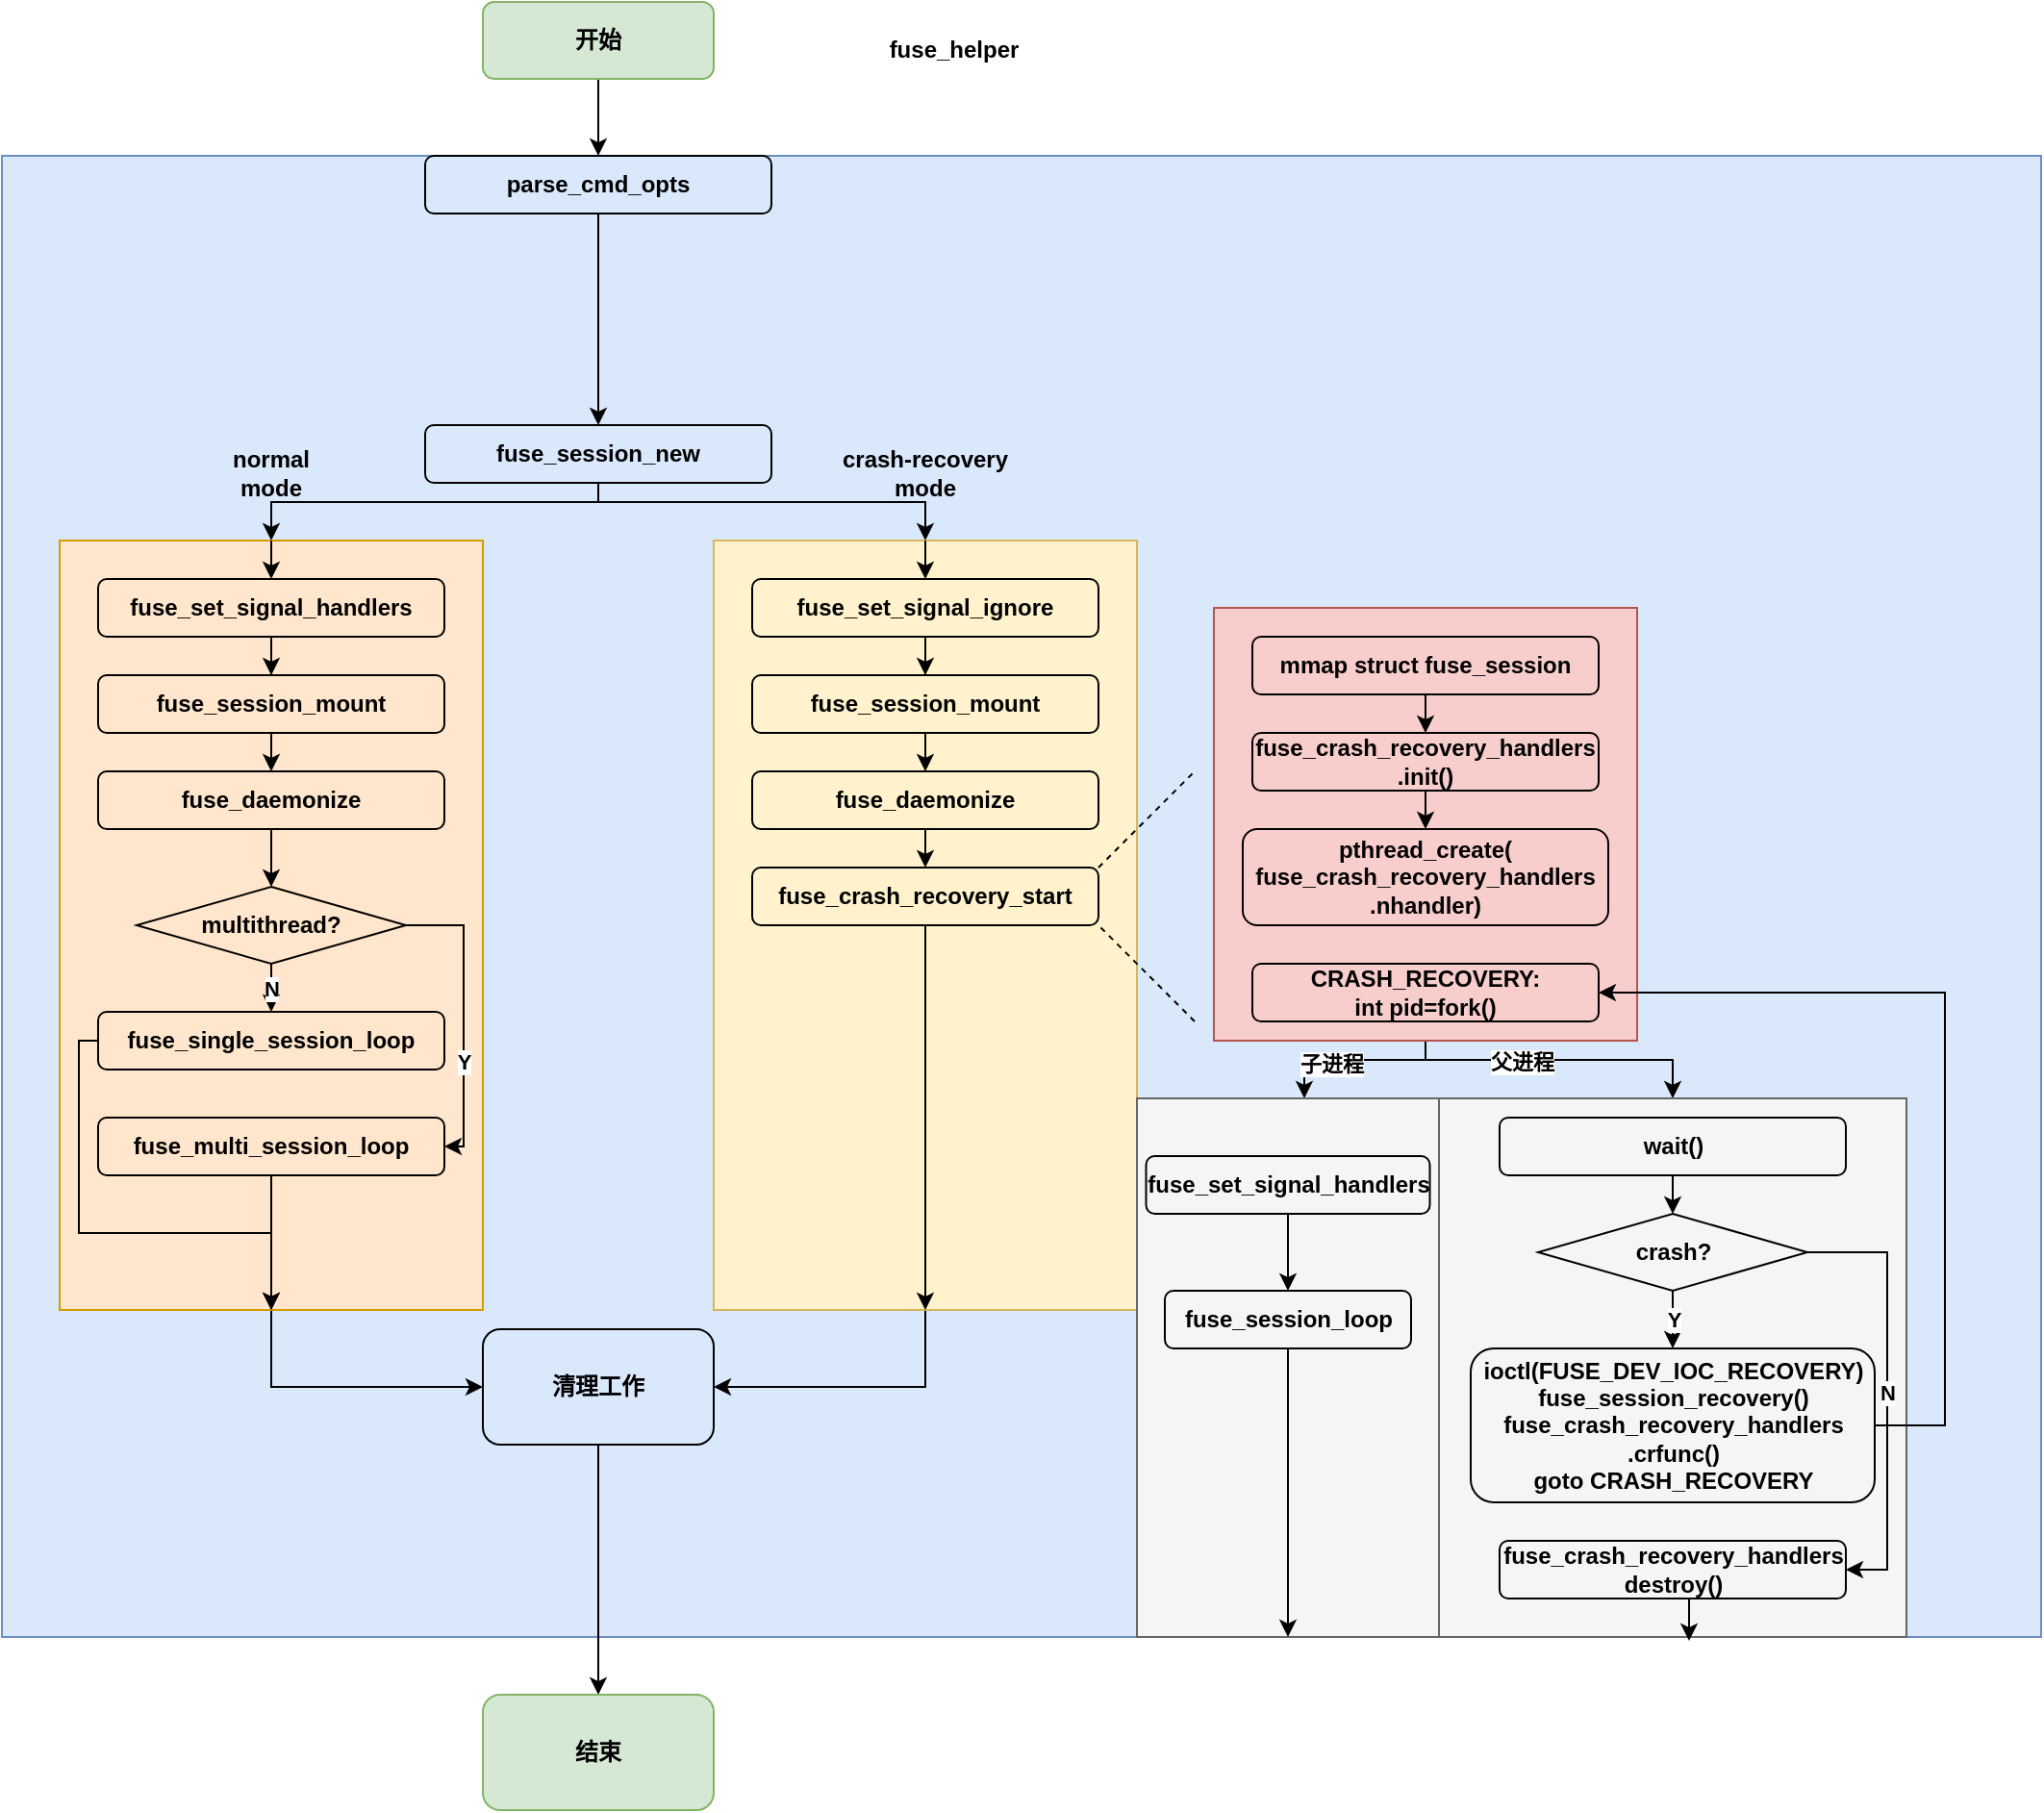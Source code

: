 <mxfile version="20.3.2" type="device"><diagram id="C5RBs43oDa-KdzZeNtuy" name="Page-1"><mxGraphModel dx="1422" dy="754" grid="1" gridSize="10" guides="1" tooltips="1" connect="1" arrows="1" fold="1" page="1" pageScale="1" pageWidth="827" pageHeight="1169" math="0" shadow="0"><root><mxCell id="WIyWlLk6GJQsqaUBKTNV-0"/><mxCell id="WIyWlLk6GJQsqaUBKTNV-1" parent="WIyWlLk6GJQsqaUBKTNV-0"/><mxCell id="Gk9i9_02Uk2sgS5gC6Cs-0" value="" style="rounded=0;whiteSpace=wrap;html=1;fillColor=#dae8fc;strokeColor=#6c8ebf;fontStyle=1" parent="WIyWlLk6GJQsqaUBKTNV-1" vertex="1"><mxGeometry x="80" y="140" width="1060" height="770" as="geometry"/></mxCell><mxCell id="WAughdBXiw2zm2BlWf6I-3" style="edgeStyle=orthogonalEdgeStyle;rounded=0;orthogonalLoop=1;jettySize=auto;html=1;exitX=0.5;exitY=1;exitDx=0;exitDy=0;fontStyle=1" parent="WIyWlLk6GJQsqaUBKTNV-1" source="WIyWlLk6GJQsqaUBKTNV-3" target="WAughdBXiw2zm2BlWf6I-2" edge="1"><mxGeometry relative="1" as="geometry"/></mxCell><mxCell id="WIyWlLk6GJQsqaUBKTNV-3" value="&lt;span&gt;开始&lt;/span&gt;" style="rounded=1;whiteSpace=wrap;html=1;fontSize=12;glass=0;strokeWidth=1;shadow=0;fillColor=#d5e8d4;strokeColor=#82b366;fontStyle=1" parent="WIyWlLk6GJQsqaUBKTNV-1" vertex="1"><mxGeometry x="330" y="60" width="120" height="40" as="geometry"/></mxCell><mxCell id="WAughdBXiw2zm2BlWf6I-1" value="&lt;span&gt;normal mode&lt;/span&gt;" style="text;html=1;strokeColor=none;fillColor=none;align=center;verticalAlign=middle;whiteSpace=wrap;rounded=0;fontStyle=1" parent="WIyWlLk6GJQsqaUBKTNV-1" vertex="1"><mxGeometry x="190" y="290" width="60" height="30" as="geometry"/></mxCell><mxCell id="WAughdBXiw2zm2BlWf6I-5" style="edgeStyle=orthogonalEdgeStyle;rounded=0;orthogonalLoop=1;jettySize=auto;html=1;exitX=0.5;exitY=1;exitDx=0;exitDy=0;fontStyle=1;entryX=0.5;entryY=0;entryDx=0;entryDy=0;" parent="WIyWlLk6GJQsqaUBKTNV-1" source="WAughdBXiw2zm2BlWf6I-2" target="WAughdBXiw2zm2BlWf6I-7" edge="1"><mxGeometry relative="1" as="geometry"><mxPoint x="390.034" y="210" as="targetPoint"/></mxGeometry></mxCell><mxCell id="WAughdBXiw2zm2BlWf6I-2" value="&lt;span&gt;parse_cmd_opts&lt;/span&gt;" style="rounded=1;whiteSpace=wrap;html=1;fillColor=none;fontStyle=1" parent="WIyWlLk6GJQsqaUBKTNV-1" vertex="1"><mxGeometry x="300" y="140" width="180" height="30" as="geometry"/></mxCell><mxCell id="WAughdBXiw2zm2BlWf6I-13" style="edgeStyle=orthogonalEdgeStyle;rounded=0;orthogonalLoop=1;jettySize=auto;html=1;exitX=0.5;exitY=1;exitDx=0;exitDy=0;entryX=0.5;entryY=0;entryDx=0;entryDy=0;fontStyle=1" parent="WIyWlLk6GJQsqaUBKTNV-1" source="WAughdBXiw2zm2BlWf6I-7" target="WAughdBXiw2zm2BlWf6I-11" edge="1"><mxGeometry relative="1" as="geometry"><Array as="points"><mxPoint x="390" y="320"/><mxPoint x="560" y="320"/></Array></mxGeometry></mxCell><mxCell id="Gk9i9_02Uk2sgS5gC6Cs-8" style="edgeStyle=orthogonalEdgeStyle;rounded=0;orthogonalLoop=1;jettySize=auto;html=1;exitX=0.5;exitY=1;exitDx=0;exitDy=0;entryX=0.5;entryY=0;entryDx=0;entryDy=0;fontStyle=1" parent="WIyWlLk6GJQsqaUBKTNV-1" source="WAughdBXiw2zm2BlWf6I-7" target="WAughdBXiw2zm2BlWf6I-10" edge="1"><mxGeometry relative="1" as="geometry"><Array as="points"><mxPoint x="390" y="320"/><mxPoint x="220" y="320"/></Array></mxGeometry></mxCell><mxCell id="WAughdBXiw2zm2BlWf6I-7" value="&lt;span&gt;fuse_session_new&lt;/span&gt;" style="rounded=1;whiteSpace=wrap;html=1;fillColor=none;fontStyle=1" parent="WIyWlLk6GJQsqaUBKTNV-1" vertex="1"><mxGeometry x="300" y="280" width="180" height="30" as="geometry"/></mxCell><mxCell id="Gk9i9_02Uk2sgS5gC6Cs-4" style="edgeStyle=orthogonalEdgeStyle;rounded=0;orthogonalLoop=1;jettySize=auto;html=1;exitX=0.5;exitY=0;exitDx=0;exitDy=0;entryX=0.5;entryY=0;entryDx=0;entryDy=0;fontStyle=1" parent="WIyWlLk6GJQsqaUBKTNV-1" source="WAughdBXiw2zm2BlWf6I-10" target="Gk9i9_02Uk2sgS5gC6Cs-3" edge="1"><mxGeometry relative="1" as="geometry"/></mxCell><mxCell id="Gk9i9_02Uk2sgS5gC6Cs-9" style="edgeStyle=orthogonalEdgeStyle;rounded=0;orthogonalLoop=1;jettySize=auto;html=1;exitX=0.5;exitY=0;exitDx=0;exitDy=0;entryX=0.5;entryY=0;entryDx=0;entryDy=0;fontStyle=1" parent="WIyWlLk6GJQsqaUBKTNV-1" source="WAughdBXiw2zm2BlWf6I-10" target="Gk9i9_02Uk2sgS5gC6Cs-3" edge="1"><mxGeometry relative="1" as="geometry"/></mxCell><mxCell id="Gk9i9_02Uk2sgS5gC6Cs-23" style="edgeStyle=orthogonalEdgeStyle;rounded=0;orthogonalLoop=1;jettySize=auto;html=1;exitX=0.5;exitY=1;exitDx=0;exitDy=0;entryX=0;entryY=0.5;entryDx=0;entryDy=0;fontStyle=1" parent="WIyWlLk6GJQsqaUBKTNV-1" source="WAughdBXiw2zm2BlWf6I-10" target="Gk9i9_02Uk2sgS5gC6Cs-19" edge="1"><mxGeometry relative="1" as="geometry"/></mxCell><mxCell id="Gk9i9_02Uk2sgS5gC6Cs-29" style="edgeStyle=orthogonalEdgeStyle;rounded=0;orthogonalLoop=1;jettySize=auto;html=1;exitX=0.5;exitY=0;exitDx=0;exitDy=0;entryX=0.5;entryY=0;entryDx=0;entryDy=0;fontStyle=1" parent="WIyWlLk6GJQsqaUBKTNV-1" source="WAughdBXiw2zm2BlWf6I-10" target="Gk9i9_02Uk2sgS5gC6Cs-3" edge="1"><mxGeometry relative="1" as="geometry"/></mxCell><mxCell id="WAughdBXiw2zm2BlWf6I-10" value="" style="rounded=0;whiteSpace=wrap;html=1;fillColor=#ffe6cc;strokeColor=#d79b00;fontStyle=1" parent="WIyWlLk6GJQsqaUBKTNV-1" vertex="1"><mxGeometry x="110" y="340" width="220" height="400" as="geometry"/></mxCell><mxCell id="Gk9i9_02Uk2sgS5gC6Cs-41" style="edgeStyle=orthogonalEdgeStyle;rounded=0;orthogonalLoop=1;jettySize=auto;html=1;exitX=0.5;exitY=0;exitDx=0;exitDy=0;entryX=0.5;entryY=0;entryDx=0;entryDy=0;fontStyle=1" parent="WIyWlLk6GJQsqaUBKTNV-1" source="WAughdBXiw2zm2BlWf6I-10" target="Gk9i9_02Uk2sgS5gC6Cs-3" edge="1"><mxGeometry relative="1" as="geometry"/></mxCell><mxCell id="Gk9i9_02Uk2sgS5gC6Cs-56" style="edgeStyle=orthogonalEdgeStyle;rounded=0;orthogonalLoop=1;jettySize=auto;html=1;exitX=0.5;exitY=1;exitDx=0;exitDy=0;entryX=1;entryY=0.5;entryDx=0;entryDy=0;fontStyle=1" parent="WIyWlLk6GJQsqaUBKTNV-1" source="WAughdBXiw2zm2BlWf6I-11" target="Gk9i9_02Uk2sgS5gC6Cs-19" edge="1"><mxGeometry relative="1" as="geometry"/></mxCell><mxCell id="WAughdBXiw2zm2BlWf6I-11" value="" style="rounded=0;whiteSpace=wrap;html=1;fillColor=#fff2cc;strokeColor=#d6b656;fontStyle=1" parent="WIyWlLk6GJQsqaUBKTNV-1" vertex="1"><mxGeometry x="450" y="340" width="220" height="400" as="geometry"/></mxCell><mxCell id="Gk9i9_02Uk2sgS5gC6Cs-50" style="edgeStyle=orthogonalEdgeStyle;rounded=0;orthogonalLoop=1;jettySize=auto;html=1;exitX=0.5;exitY=0;exitDx=0;exitDy=0;entryX=0.5;entryY=0;entryDx=0;entryDy=0;fontStyle=1" parent="WIyWlLk6GJQsqaUBKTNV-1" source="WAughdBXiw2zm2BlWf6I-11" target="Gk9i9_02Uk2sgS5gC6Cs-47" edge="1"><mxGeometry relative="1" as="geometry"/></mxCell><mxCell id="WAughdBXiw2zm2BlWf6I-14" value="&lt;span&gt;crash-recovery mode&lt;/span&gt;" style="text;html=1;strokeColor=none;fillColor=none;align=center;verticalAlign=middle;whiteSpace=wrap;rounded=0;fontStyle=1" parent="WIyWlLk6GJQsqaUBKTNV-1" vertex="1"><mxGeometry x="515" y="290" width="90" height="30" as="geometry"/></mxCell><mxCell id="Gk9i9_02Uk2sgS5gC6Cs-1" value="&lt;span&gt;fuse_helper&lt;/span&gt;" style="text;html=1;strokeColor=none;fillColor=none;align=center;verticalAlign=middle;whiteSpace=wrap;rounded=0;fontStyle=1" parent="WIyWlLk6GJQsqaUBKTNV-1" vertex="1"><mxGeometry x="520" y="70" width="110" height="30" as="geometry"/></mxCell><mxCell id="Gk9i9_02Uk2sgS5gC6Cs-30" style="edgeStyle=orthogonalEdgeStyle;rounded=0;orthogonalLoop=1;jettySize=auto;html=1;exitX=0.5;exitY=1;exitDx=0;exitDy=0;fontStyle=1" parent="WIyWlLk6GJQsqaUBKTNV-1" source="Gk9i9_02Uk2sgS5gC6Cs-3" target="Gk9i9_02Uk2sgS5gC6Cs-27" edge="1"><mxGeometry relative="1" as="geometry"/></mxCell><mxCell id="Gk9i9_02Uk2sgS5gC6Cs-3" value="&lt;span&gt;fuse_set_signal_handlers&lt;/span&gt;" style="rounded=1;whiteSpace=wrap;html=1;fillColor=none;fontStyle=1" parent="WIyWlLk6GJQsqaUBKTNV-1" vertex="1"><mxGeometry x="130" y="360" width="180" height="30" as="geometry"/></mxCell><mxCell id="Gk9i9_02Uk2sgS5gC6Cs-15" value="&lt;span&gt;N&lt;/span&gt;" style="edgeStyle=orthogonalEdgeStyle;rounded=0;orthogonalLoop=1;jettySize=auto;html=1;exitX=0.5;exitY=1;exitDx=0;exitDy=0;entryX=0.5;entryY=0;entryDx=0;entryDy=0;fontStyle=1" parent="WIyWlLk6GJQsqaUBKTNV-1" source="Gk9i9_02Uk2sgS5gC6Cs-10" target="Gk9i9_02Uk2sgS5gC6Cs-14" edge="1"><mxGeometry relative="1" as="geometry"/></mxCell><mxCell id="Gk9i9_02Uk2sgS5gC6Cs-18" style="edgeStyle=orthogonalEdgeStyle;rounded=0;orthogonalLoop=1;jettySize=auto;html=1;exitX=1;exitY=0.5;exitDx=0;exitDy=0;entryX=1;entryY=0.5;entryDx=0;entryDy=0;fontStyle=1" parent="WIyWlLk6GJQsqaUBKTNV-1" source="Gk9i9_02Uk2sgS5gC6Cs-10" target="Gk9i9_02Uk2sgS5gC6Cs-17" edge="1"><mxGeometry relative="1" as="geometry"><Array as="points"><mxPoint x="320" y="540"/><mxPoint x="320" y="655"/></Array></mxGeometry></mxCell><mxCell id="Gk9i9_02Uk2sgS5gC6Cs-36" value="&lt;span&gt;Y&lt;/span&gt;" style="edgeLabel;html=1;align=center;verticalAlign=middle;resizable=0;points=[];fontStyle=1" parent="Gk9i9_02Uk2sgS5gC6Cs-18" vertex="1" connectable="0"><mxGeometry x="0.305" relative="1" as="geometry"><mxPoint as="offset"/></mxGeometry></mxCell><mxCell id="Gk9i9_02Uk2sgS5gC6Cs-10" value="&lt;span&gt;multithread?&lt;/span&gt;" style="rhombus;whiteSpace=wrap;html=1;fillColor=none;fontStyle=1" parent="WIyWlLk6GJQsqaUBKTNV-1" vertex="1"><mxGeometry x="150" y="520" width="140" height="40" as="geometry"/></mxCell><mxCell id="Gk9i9_02Uk2sgS5gC6Cs-39" style="edgeStyle=orthogonalEdgeStyle;rounded=0;orthogonalLoop=1;jettySize=auto;html=1;exitX=0;exitY=0.5;exitDx=0;exitDy=0;fontStyle=1" parent="WIyWlLk6GJQsqaUBKTNV-1" source="Gk9i9_02Uk2sgS5gC6Cs-14" edge="1"><mxGeometry relative="1" as="geometry"><mxPoint x="220" y="740" as="targetPoint"/><Array as="points"><mxPoint x="120" y="600"/><mxPoint x="120" y="700"/><mxPoint x="220" y="700"/></Array></mxGeometry></mxCell><mxCell id="Gk9i9_02Uk2sgS5gC6Cs-14" value="&lt;span&gt;fuse_single_session_loop&lt;/span&gt;" style="rounded=1;whiteSpace=wrap;html=1;fillColor=none;fontStyle=1" parent="WIyWlLk6GJQsqaUBKTNV-1" vertex="1"><mxGeometry x="130" y="585" width="180" height="30" as="geometry"/></mxCell><mxCell id="Gk9i9_02Uk2sgS5gC6Cs-38" style="edgeStyle=orthogonalEdgeStyle;rounded=0;orthogonalLoop=1;jettySize=auto;html=1;exitX=0.5;exitY=1;exitDx=0;exitDy=0;entryX=0.5;entryY=1;entryDx=0;entryDy=0;fontStyle=1" parent="WIyWlLk6GJQsqaUBKTNV-1" source="Gk9i9_02Uk2sgS5gC6Cs-17" target="WAughdBXiw2zm2BlWf6I-10" edge="1"><mxGeometry relative="1" as="geometry"><Array as="points"><mxPoint x="220" y="720"/><mxPoint x="220" y="720"/></Array></mxGeometry></mxCell><mxCell id="Gk9i9_02Uk2sgS5gC6Cs-17" value="&lt;span&gt;fuse_multi_session_loop&lt;/span&gt;" style="rounded=1;whiteSpace=wrap;html=1;fillColor=none;fontStyle=1" parent="WIyWlLk6GJQsqaUBKTNV-1" vertex="1"><mxGeometry x="130" y="640" width="180" height="30" as="geometry"/></mxCell><mxCell id="Gk9i9_02Uk2sgS5gC6Cs-21" style="edgeStyle=orthogonalEdgeStyle;rounded=0;orthogonalLoop=1;jettySize=auto;html=1;exitX=0.5;exitY=1;exitDx=0;exitDy=0;entryX=0.5;entryY=0;entryDx=0;entryDy=0;fontStyle=1" parent="WIyWlLk6GJQsqaUBKTNV-1" source="Gk9i9_02Uk2sgS5gC6Cs-19" target="Gk9i9_02Uk2sgS5gC6Cs-20" edge="1"><mxGeometry relative="1" as="geometry"/></mxCell><mxCell id="Gk9i9_02Uk2sgS5gC6Cs-19" value="&lt;span&gt;清理工作&lt;/span&gt;" style="rounded=1;whiteSpace=wrap;html=1;fillColor=none;fontStyle=1" parent="WIyWlLk6GJQsqaUBKTNV-1" vertex="1"><mxGeometry x="330" y="750" width="120" height="60" as="geometry"/></mxCell><mxCell id="Gk9i9_02Uk2sgS5gC6Cs-20" value="&lt;span&gt;结束&lt;/span&gt;" style="rounded=1;whiteSpace=wrap;html=1;fillColor=#d5e8d4;strokeColor=#82b366;fontStyle=1" parent="WIyWlLk6GJQsqaUBKTNV-1" vertex="1"><mxGeometry x="330" y="940" width="120" height="60" as="geometry"/></mxCell><mxCell id="Gk9i9_02Uk2sgS5gC6Cs-31" style="edgeStyle=orthogonalEdgeStyle;rounded=0;orthogonalLoop=1;jettySize=auto;html=1;exitX=0.5;exitY=1;exitDx=0;exitDy=0;entryX=0.5;entryY=0;entryDx=0;entryDy=0;fontStyle=1" parent="WIyWlLk6GJQsqaUBKTNV-1" source="Gk9i9_02Uk2sgS5gC6Cs-27" target="Gk9i9_02Uk2sgS5gC6Cs-28" edge="1"><mxGeometry relative="1" as="geometry"/></mxCell><mxCell id="Gk9i9_02Uk2sgS5gC6Cs-27" value="&lt;span&gt;fuse_session_mount&lt;/span&gt;" style="rounded=1;whiteSpace=wrap;html=1;fillColor=none;fontStyle=1" parent="WIyWlLk6GJQsqaUBKTNV-1" vertex="1"><mxGeometry x="130" y="410" width="180" height="30" as="geometry"/></mxCell><mxCell id="Gk9i9_02Uk2sgS5gC6Cs-32" style="edgeStyle=orthogonalEdgeStyle;rounded=0;orthogonalLoop=1;jettySize=auto;html=1;exitX=0.5;exitY=1;exitDx=0;exitDy=0;entryX=0.5;entryY=0;entryDx=0;entryDy=0;fontStyle=1" parent="WIyWlLk6GJQsqaUBKTNV-1" source="Gk9i9_02Uk2sgS5gC6Cs-28" target="Gk9i9_02Uk2sgS5gC6Cs-10" edge="1"><mxGeometry relative="1" as="geometry"/></mxCell><mxCell id="Gk9i9_02Uk2sgS5gC6Cs-28" value="&lt;span&gt;fuse_daemonize&lt;/span&gt;" style="rounded=1;whiteSpace=wrap;html=1;fillColor=none;fontStyle=1" parent="WIyWlLk6GJQsqaUBKTNV-1" vertex="1"><mxGeometry x="130" y="460" width="180" height="30" as="geometry"/></mxCell><mxCell id="Gk9i9_02Uk2sgS5gC6Cs-51" style="edgeStyle=orthogonalEdgeStyle;rounded=0;orthogonalLoop=1;jettySize=auto;html=1;exitX=0.5;exitY=1;exitDx=0;exitDy=0;fontStyle=1" parent="WIyWlLk6GJQsqaUBKTNV-1" source="Gk9i9_02Uk2sgS5gC6Cs-47" target="Gk9i9_02Uk2sgS5gC6Cs-48" edge="1"><mxGeometry relative="1" as="geometry"/></mxCell><mxCell id="Gk9i9_02Uk2sgS5gC6Cs-47" value="&lt;span&gt;fuse_set_signal_ignore&lt;/span&gt;" style="rounded=1;whiteSpace=wrap;html=1;fillColor=none;fontStyle=1" parent="WIyWlLk6GJQsqaUBKTNV-1" vertex="1"><mxGeometry x="470" y="360" width="180" height="30" as="geometry"/></mxCell><mxCell id="Gk9i9_02Uk2sgS5gC6Cs-52" style="edgeStyle=orthogonalEdgeStyle;rounded=0;orthogonalLoop=1;jettySize=auto;html=1;exitX=0.5;exitY=1;exitDx=0;exitDy=0;entryX=0.5;entryY=0;entryDx=0;entryDy=0;fontStyle=1" parent="WIyWlLk6GJQsqaUBKTNV-1" source="Gk9i9_02Uk2sgS5gC6Cs-48" target="Gk9i9_02Uk2sgS5gC6Cs-49" edge="1"><mxGeometry relative="1" as="geometry"/></mxCell><mxCell id="Gk9i9_02Uk2sgS5gC6Cs-48" value="&lt;span&gt;fuse_session_mount&lt;/span&gt;" style="rounded=1;whiteSpace=wrap;html=1;fillColor=none;fontStyle=1" parent="WIyWlLk6GJQsqaUBKTNV-1" vertex="1"><mxGeometry x="470" y="410" width="180" height="30" as="geometry"/></mxCell><mxCell id="Gk9i9_02Uk2sgS5gC6Cs-54" style="edgeStyle=orthogonalEdgeStyle;rounded=0;orthogonalLoop=1;jettySize=auto;html=1;exitX=0.5;exitY=1;exitDx=0;exitDy=0;entryX=0.5;entryY=0;entryDx=0;entryDy=0;fontStyle=1" parent="WIyWlLk6GJQsqaUBKTNV-1" source="Gk9i9_02Uk2sgS5gC6Cs-49" target="Gk9i9_02Uk2sgS5gC6Cs-53" edge="1"><mxGeometry relative="1" as="geometry"/></mxCell><mxCell id="Gk9i9_02Uk2sgS5gC6Cs-49" value="&lt;span&gt;fuse_daemonize&lt;/span&gt;" style="rounded=1;whiteSpace=wrap;html=1;fillColor=none;fontStyle=1" parent="WIyWlLk6GJQsqaUBKTNV-1" vertex="1"><mxGeometry x="470" y="460" width="180" height="30" as="geometry"/></mxCell><mxCell id="Gk9i9_02Uk2sgS5gC6Cs-55" style="edgeStyle=orthogonalEdgeStyle;rounded=0;orthogonalLoop=1;jettySize=auto;html=1;exitX=0.5;exitY=1;exitDx=0;exitDy=0;entryX=0.5;entryY=1;entryDx=0;entryDy=0;fontStyle=1" parent="WIyWlLk6GJQsqaUBKTNV-1" source="Gk9i9_02Uk2sgS5gC6Cs-53" target="WAughdBXiw2zm2BlWf6I-11" edge="1"><mxGeometry relative="1" as="geometry"><Array as="points"><mxPoint x="560" y="600"/><mxPoint x="560" y="600"/></Array></mxGeometry></mxCell><mxCell id="Gk9i9_02Uk2sgS5gC6Cs-53" value="&lt;span&gt;fuse_crash_recovery_start&lt;/span&gt;" style="rounded=1;whiteSpace=wrap;html=1;fillColor=none;fontStyle=1" parent="WIyWlLk6GJQsqaUBKTNV-1" vertex="1"><mxGeometry x="470" y="510" width="180" height="30" as="geometry"/></mxCell><mxCell id="Gk9i9_02Uk2sgS5gC6Cs-57" value="" style="endArrow=none;html=1;rounded=0;dashed=1;fontStyle=1" parent="WIyWlLk6GJQsqaUBKTNV-1" edge="1"><mxGeometry width="50" height="50" relative="1" as="geometry"><mxPoint x="650" y="510" as="sourcePoint"/><mxPoint x="700" y="460" as="targetPoint"/></mxGeometry></mxCell><mxCell id="Gk9i9_02Uk2sgS5gC6Cs-59" value="" style="endArrow=none;html=1;rounded=0;dashed=1;fontStyle=1" parent="WIyWlLk6GJQsqaUBKTNV-1" edge="1"><mxGeometry width="50" height="50" relative="1" as="geometry"><mxPoint x="700" y="590" as="sourcePoint"/><mxPoint x="650" y="540" as="targetPoint"/></mxGeometry></mxCell><mxCell id="Gk9i9_02Uk2sgS5gC6Cs-72" style="edgeStyle=orthogonalEdgeStyle;rounded=0;orthogonalLoop=1;jettySize=auto;html=1;exitX=0.5;exitY=1;exitDx=0;exitDy=0;fontStyle=1" parent="WIyWlLk6GJQsqaUBKTNV-1" source="Gk9i9_02Uk2sgS5gC6Cs-61" target="Gk9i9_02Uk2sgS5gC6Cs-69" edge="1"><mxGeometry relative="1" as="geometry"><Array as="points"><mxPoint x="820" y="610"/><mxPoint x="757" y="610"/></Array></mxGeometry></mxCell><mxCell id="Gk9i9_02Uk2sgS5gC6Cs-73" value="子进程" style="edgeLabel;html=1;align=center;verticalAlign=middle;resizable=0;points=[];fontStyle=1" parent="Gk9i9_02Uk2sgS5gC6Cs-72" vertex="1" connectable="0"><mxGeometry x="0.269" y="2" relative="1" as="geometry"><mxPoint as="offset"/></mxGeometry></mxCell><mxCell id="Pt1eGMaFScKAQIEnHOrj-6" style="edgeStyle=orthogonalEdgeStyle;rounded=0;orthogonalLoop=1;jettySize=auto;html=1;exitX=0.5;exitY=1;exitDx=0;exitDy=0;entryX=0.5;entryY=0;entryDx=0;entryDy=0;" edge="1" parent="WIyWlLk6GJQsqaUBKTNV-1" source="Gk9i9_02Uk2sgS5gC6Cs-61" target="Gk9i9_02Uk2sgS5gC6Cs-70"><mxGeometry relative="1" as="geometry"><Array as="points"><mxPoint x="820" y="610"/><mxPoint x="949" y="610"/></Array></mxGeometry></mxCell><mxCell id="Pt1eGMaFScKAQIEnHOrj-7" value="&lt;b&gt;父进程&lt;/b&gt;" style="edgeLabel;html=1;align=center;verticalAlign=middle;resizable=0;points=[];" vertex="1" connectable="0" parent="Pt1eGMaFScKAQIEnHOrj-6"><mxGeometry x="-0.243" y="-1" relative="1" as="geometry"><mxPoint as="offset"/></mxGeometry></mxCell><mxCell id="Gk9i9_02Uk2sgS5gC6Cs-61" value="" style="rounded=0;whiteSpace=wrap;html=1;fillColor=#f8cecc;strokeColor=#b85450;fontStyle=1" parent="WIyWlLk6GJQsqaUBKTNV-1" vertex="1"><mxGeometry x="710" y="375" width="220" height="225" as="geometry"/></mxCell><mxCell id="Gk9i9_02Uk2sgS5gC6Cs-65" style="edgeStyle=orthogonalEdgeStyle;rounded=0;orthogonalLoop=1;jettySize=auto;html=1;exitX=0.5;exitY=1;exitDx=0;exitDy=0;entryX=0.5;entryY=0;entryDx=0;entryDy=0;fontStyle=1" parent="WIyWlLk6GJQsqaUBKTNV-1" source="Gk9i9_02Uk2sgS5gC6Cs-63" target="Gk9i9_02Uk2sgS5gC6Cs-64" edge="1"><mxGeometry relative="1" as="geometry"/></mxCell><mxCell id="Gk9i9_02Uk2sgS5gC6Cs-63" value="&lt;span&gt;mmap struct fuse_session&lt;/span&gt;" style="rounded=1;whiteSpace=wrap;html=1;fillColor=none;fontStyle=1" parent="WIyWlLk6GJQsqaUBKTNV-1" vertex="1"><mxGeometry x="730" y="390" width="180" height="30" as="geometry"/></mxCell><mxCell id="Gk9i9_02Uk2sgS5gC6Cs-67" style="edgeStyle=orthogonalEdgeStyle;rounded=0;orthogonalLoop=1;jettySize=auto;html=1;exitX=0.5;exitY=1;exitDx=0;exitDy=0;entryX=0.5;entryY=0;entryDx=0;entryDy=0;fontStyle=1" parent="WIyWlLk6GJQsqaUBKTNV-1" source="Gk9i9_02Uk2sgS5gC6Cs-64" target="Gk9i9_02Uk2sgS5gC6Cs-66" edge="1"><mxGeometry relative="1" as="geometry"/></mxCell><mxCell id="Gk9i9_02Uk2sgS5gC6Cs-64" value="&lt;span&gt;fuse_crash_recovery_handlers&lt;br&gt;.init()&lt;br&gt;&lt;/span&gt;" style="rounded=1;whiteSpace=wrap;html=1;fillColor=none;fontStyle=1" parent="WIyWlLk6GJQsqaUBKTNV-1" vertex="1"><mxGeometry x="730" y="440" width="180" height="30" as="geometry"/></mxCell><mxCell id="Gk9i9_02Uk2sgS5gC6Cs-66" value="&lt;span&gt;pthread_create(&lt;br&gt;fuse_crash_recovery_handlers&lt;br&gt;.nhandler)&lt;br&gt;&lt;/span&gt;" style="rounded=1;whiteSpace=wrap;html=1;fillColor=none;fontStyle=1" parent="WIyWlLk6GJQsqaUBKTNV-1" vertex="1"><mxGeometry x="725" y="490" width="190" height="50" as="geometry"/></mxCell><mxCell id="Gk9i9_02Uk2sgS5gC6Cs-68" value="&lt;span&gt;CRASH_RECOVERY: &lt;br&gt;int pid=fork()&lt;br&gt;&lt;/span&gt;" style="rounded=1;whiteSpace=wrap;html=1;fillColor=none;fontStyle=1" parent="WIyWlLk6GJQsqaUBKTNV-1" vertex="1"><mxGeometry x="730" y="560" width="180" height="30" as="geometry"/></mxCell><mxCell id="Gk9i9_02Uk2sgS5gC6Cs-80" style="edgeStyle=orthogonalEdgeStyle;rounded=0;orthogonalLoop=1;jettySize=auto;html=1;exitX=0.5;exitY=0;exitDx=0;exitDy=0;entryX=0.5;entryY=0;entryDx=0;entryDy=0;" parent="WIyWlLk6GJQsqaUBKTNV-1" source="Gk9i9_02Uk2sgS5gC6Cs-69" target="Gk9i9_02Uk2sgS5gC6Cs-79" edge="1"><mxGeometry relative="1" as="geometry"/></mxCell><mxCell id="Gk9i9_02Uk2sgS5gC6Cs-69" value="" style="rounded=0;whiteSpace=wrap;html=1;fillColor=#f5f5f5;fontStyle=1;fontColor=#333333;strokeColor=#666666;" parent="WIyWlLk6GJQsqaUBKTNV-1" vertex="1"><mxGeometry x="670" y="630" width="157" height="280" as="geometry"/></mxCell><mxCell id="Gk9i9_02Uk2sgS5gC6Cs-70" value="" style="rounded=0;whiteSpace=wrap;html=1;fillColor=#f5f5f5;fontStyle=1;fontColor=#333333;strokeColor=#666666;" parent="WIyWlLk6GJQsqaUBKTNV-1" vertex="1"><mxGeometry x="827" y="630" width="243" height="280" as="geometry"/></mxCell><mxCell id="Pt1eGMaFScKAQIEnHOrj-5" style="edgeStyle=orthogonalEdgeStyle;rounded=0;orthogonalLoop=1;jettySize=auto;html=1;exitX=0.5;exitY=1;exitDx=0;exitDy=0;entryX=0.5;entryY=1;entryDx=0;entryDy=0;" edge="1" parent="WIyWlLk6GJQsqaUBKTNV-1" source="Gk9i9_02Uk2sgS5gC6Cs-79" target="Gk9i9_02Uk2sgS5gC6Cs-69"><mxGeometry relative="1" as="geometry"><Array as="points"><mxPoint x="749" y="880"/><mxPoint x="749" y="880"/></Array></mxGeometry></mxCell><mxCell id="Gk9i9_02Uk2sgS5gC6Cs-79" value="&lt;span&gt;fuse_session_loop&lt;/span&gt;" style="rounded=1;whiteSpace=wrap;html=1;fillColor=none;fontStyle=1" parent="WIyWlLk6GJQsqaUBKTNV-1" vertex="1"><mxGeometry x="684.5" y="730" width="128" height="30" as="geometry"/></mxCell><mxCell id="Gk9i9_02Uk2sgS5gC6Cs-85" style="edgeStyle=orthogonalEdgeStyle;rounded=0;orthogonalLoop=1;jettySize=auto;html=1;exitX=0.5;exitY=1;exitDx=0;exitDy=0;entryX=0.5;entryY=0;entryDx=0;entryDy=0;" parent="WIyWlLk6GJQsqaUBKTNV-1" source="Gk9i9_02Uk2sgS5gC6Cs-83" target="Gk9i9_02Uk2sgS5gC6Cs-84" edge="1"><mxGeometry relative="1" as="geometry"/></mxCell><mxCell id="Gk9i9_02Uk2sgS5gC6Cs-83" value="&lt;span&gt;wait()&lt;/span&gt;" style="rounded=1;whiteSpace=wrap;html=1;fillColor=none;fontStyle=1" parent="WIyWlLk6GJQsqaUBKTNV-1" vertex="1"><mxGeometry x="858.5" y="640" width="180" height="30" as="geometry"/></mxCell><mxCell id="Gk9i9_02Uk2sgS5gC6Cs-92" value="&lt;b&gt;Y&lt;/b&gt;" style="edgeStyle=orthogonalEdgeStyle;rounded=0;orthogonalLoop=1;jettySize=auto;html=1;exitX=0.5;exitY=1;exitDx=0;exitDy=0;" parent="WIyWlLk6GJQsqaUBKTNV-1" source="Gk9i9_02Uk2sgS5gC6Cs-84" target="Gk9i9_02Uk2sgS5gC6Cs-90" edge="1"><mxGeometry relative="1" as="geometry"/></mxCell><mxCell id="Gk9i9_02Uk2sgS5gC6Cs-94" value="&lt;b&gt;N&lt;/b&gt;" style="edgeStyle=orthogonalEdgeStyle;rounded=0;orthogonalLoop=1;jettySize=auto;html=1;exitX=1;exitY=0.5;exitDx=0;exitDy=0;entryX=1;entryY=0.5;entryDx=0;entryDy=0;" parent="WIyWlLk6GJQsqaUBKTNV-1" source="Gk9i9_02Uk2sgS5gC6Cs-84" target="Gk9i9_02Uk2sgS5gC6Cs-93" edge="1"><mxGeometry relative="1" as="geometry"><Array as="points"><mxPoint x="1060" y="710"/><mxPoint x="1060" y="875"/></Array></mxGeometry></mxCell><mxCell id="Gk9i9_02Uk2sgS5gC6Cs-84" value="&lt;span&gt;crash?&lt;/span&gt;" style="rhombus;whiteSpace=wrap;html=1;fillColor=none;fontStyle=1" parent="WIyWlLk6GJQsqaUBKTNV-1" vertex="1"><mxGeometry x="878.5" y="690" width="140" height="40" as="geometry"/></mxCell><mxCell id="Gk9i9_02Uk2sgS5gC6Cs-96" style="edgeStyle=orthogonalEdgeStyle;rounded=0;orthogonalLoop=1;jettySize=auto;html=1;exitX=1;exitY=0.5;exitDx=0;exitDy=0;entryX=1;entryY=0.5;entryDx=0;entryDy=0;" parent="WIyWlLk6GJQsqaUBKTNV-1" source="Gk9i9_02Uk2sgS5gC6Cs-90" target="Gk9i9_02Uk2sgS5gC6Cs-68" edge="1"><mxGeometry relative="1" as="geometry"><Array as="points"><mxPoint x="1090" y="800"/><mxPoint x="1090" y="575"/></Array></mxGeometry></mxCell><mxCell id="Gk9i9_02Uk2sgS5gC6Cs-90" value="ioctl(FUSE_DEV_IOC_RECOVERY)&lt;br&gt;fuse_session_recovery()&lt;br&gt;fuse_crash_recovery_handlers&lt;br&gt;.crfunc()&lt;br&gt;goto CRASH_RECOVERY" style="rounded=1;whiteSpace=wrap;html=1;fillColor=none;fontStyle=1" parent="WIyWlLk6GJQsqaUBKTNV-1" vertex="1"><mxGeometry x="843.5" y="760" width="210" height="80" as="geometry"/></mxCell><mxCell id="Gk9i9_02Uk2sgS5gC6Cs-95" style="edgeStyle=orthogonalEdgeStyle;rounded=0;orthogonalLoop=1;jettySize=auto;html=1;exitX=0.5;exitY=1;exitDx=0;exitDy=0;entryX=0.535;entryY=1.007;entryDx=0;entryDy=0;entryPerimeter=0;" parent="WIyWlLk6GJQsqaUBKTNV-1" source="Gk9i9_02Uk2sgS5gC6Cs-93" target="Gk9i9_02Uk2sgS5gC6Cs-70" edge="1"><mxGeometry relative="1" as="geometry"/></mxCell><mxCell id="Gk9i9_02Uk2sgS5gC6Cs-93" value="fuse_crash_recovery_handlers&lt;br&gt;destroy()" style="rounded=1;whiteSpace=wrap;html=1;fillColor=none;fontStyle=1" parent="WIyWlLk6GJQsqaUBKTNV-1" vertex="1"><mxGeometry x="858.5" y="860" width="180" height="30" as="geometry"/></mxCell><mxCell id="Pt1eGMaFScKAQIEnHOrj-4" style="edgeStyle=orthogonalEdgeStyle;rounded=0;orthogonalLoop=1;jettySize=auto;html=1;exitX=0.5;exitY=1;exitDx=0;exitDy=0;entryX=0.5;entryY=0;entryDx=0;entryDy=0;" edge="1" parent="WIyWlLk6GJQsqaUBKTNV-1" source="Pt1eGMaFScKAQIEnHOrj-0" target="Gk9i9_02Uk2sgS5gC6Cs-79"><mxGeometry relative="1" as="geometry"/></mxCell><mxCell id="Pt1eGMaFScKAQIEnHOrj-0" value="&lt;span&gt;fuse_set_signal_handlers&lt;/span&gt;" style="rounded=1;whiteSpace=wrap;html=1;fillColor=none;fontStyle=1" vertex="1" parent="WIyWlLk6GJQsqaUBKTNV-1"><mxGeometry x="674.75" y="660" width="147.5" height="30" as="geometry"/></mxCell></root></mxGraphModel></diagram></mxfile>